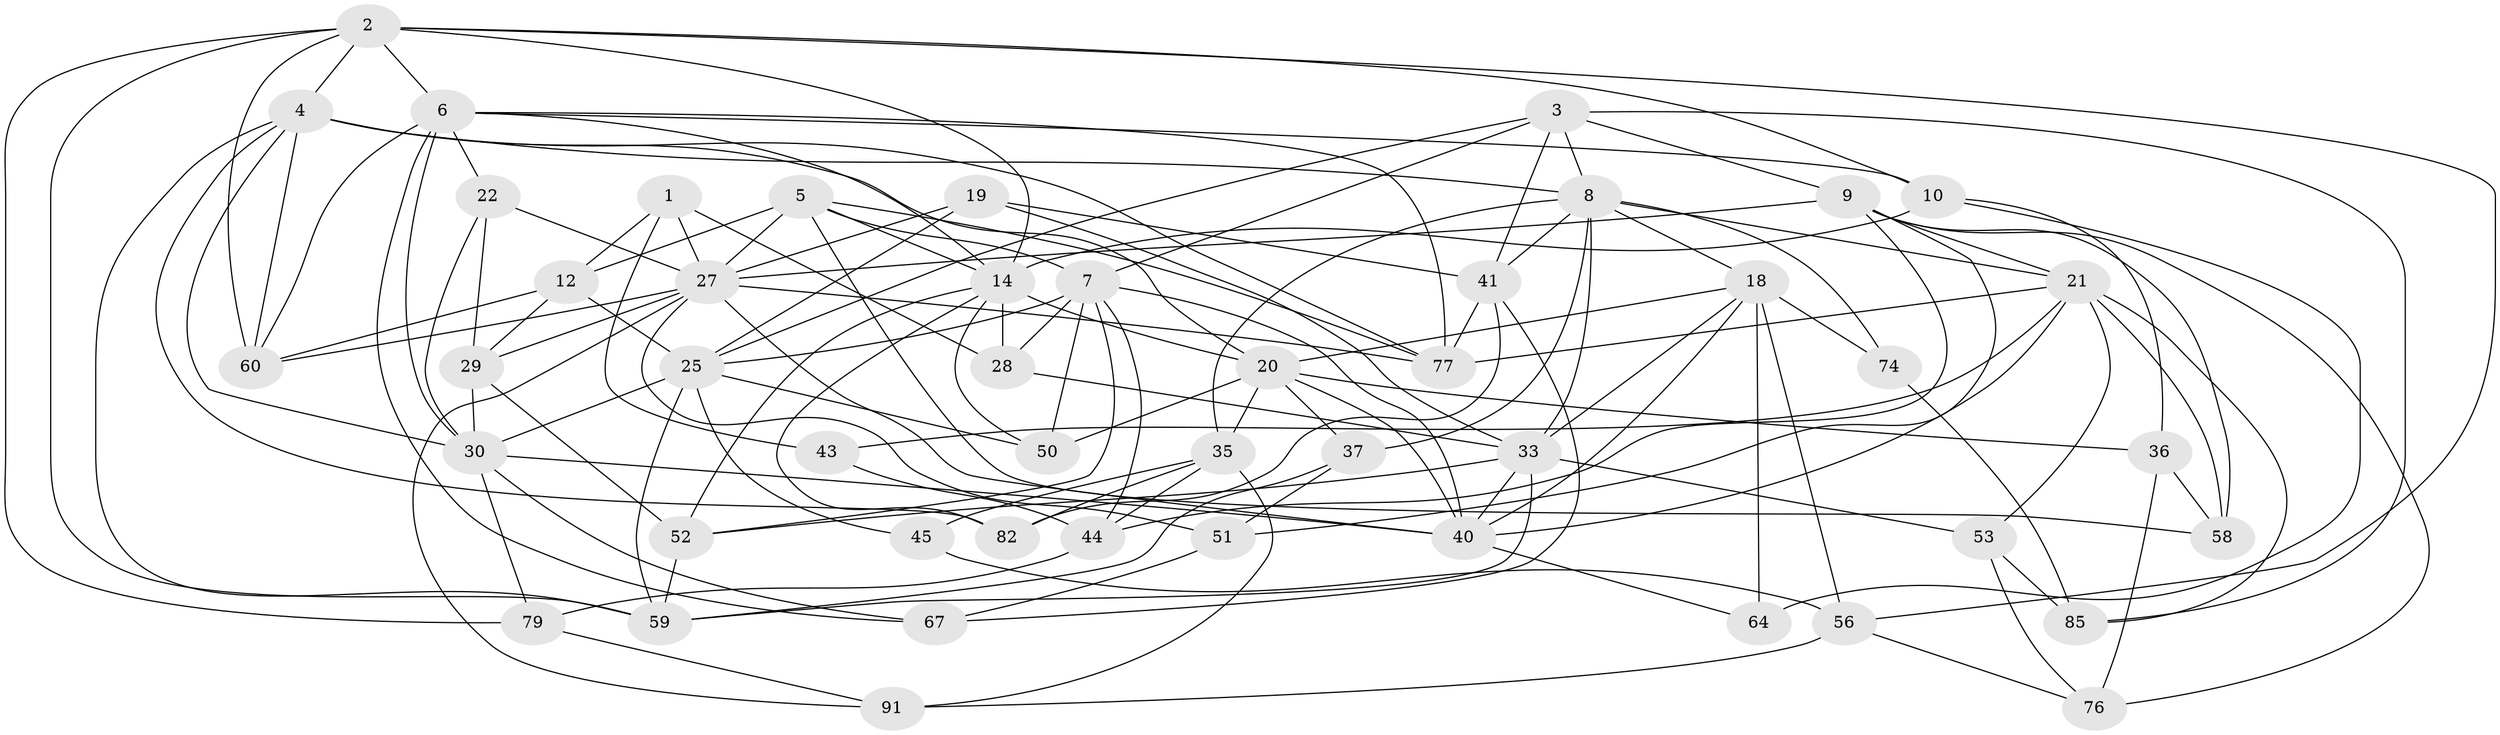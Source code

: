 // original degree distribution, {4: 1.0}
// Generated by graph-tools (version 1.1) at 2025/16/03/09/25 04:16:22]
// undirected, 48 vertices, 135 edges
graph export_dot {
graph [start="1"]
  node [color=gray90,style=filled];
  1;
  2 [super="+46+11"];
  3 [super="+24"];
  4 [super="+72+47"];
  5 [super="+16"];
  6 [super="+26+13"];
  7 [super="+94+15"];
  8 [super="+95+81+17"];
  9 [super="+88+89"];
  10 [super="+90"];
  12 [super="+87"];
  14 [super="+34+39+31"];
  18 [super="+23+49"];
  19;
  20 [super="+42"];
  21 [super="+61"];
  22;
  25 [super="+78+75"];
  27 [super="+32+38+69"];
  28;
  29 [super="+63"];
  30 [super="+48"];
  33 [super="+68"];
  35 [super="+86"];
  36;
  37;
  40 [super="+55"];
  41 [super="+80"];
  43;
  44 [super="+73"];
  45;
  50;
  51;
  52 [super="+70"];
  53;
  56 [super="+57"];
  58;
  59 [super="+93"];
  60 [super="+92"];
  64;
  67;
  74;
  76;
  77 [super="+84"];
  79;
  82;
  85;
  91;
  1 -- 43;
  1 -- 12;
  1 -- 28;
  1 -- 27;
  2 -- 79;
  2 -- 6;
  2 -- 56;
  2 -- 10;
  2 -- 60;
  2 -- 14;
  2 -- 4;
  2 -- 59;
  3 -- 25;
  3 -- 8;
  3 -- 9;
  3 -- 85;
  3 -- 41;
  3 -- 7;
  4 -- 82;
  4 -- 30;
  4 -- 77;
  4 -- 8;
  4 -- 20;
  4 -- 60;
  4 -- 59;
  5 -- 14;
  5 -- 58;
  5 -- 77;
  5 -- 12;
  5 -- 27;
  5 -- 7;
  6 -- 30;
  6 -- 22;
  6 -- 10;
  6 -- 67;
  6 -- 60;
  6 -- 77;
  6 -- 14;
  7 -- 52;
  7 -- 28;
  7 -- 44;
  7 -- 25;
  7 -- 40;
  7 -- 50;
  8 -- 37;
  8 -- 35;
  8 -- 41;
  8 -- 74 [weight=2];
  8 -- 33;
  8 -- 18;
  8 -- 21;
  9 -- 21;
  9 -- 58;
  9 -- 44;
  9 -- 51;
  9 -- 76;
  9 -- 27 [weight=2];
  10 -- 36;
  10 -- 64;
  10 -- 14 [weight=2];
  12 -- 60 [weight=2];
  12 -- 25;
  12 -- 29;
  14 -- 28;
  14 -- 50;
  14 -- 82;
  14 -- 52;
  14 -- 20;
  18 -- 74;
  18 -- 64 [weight=2];
  18 -- 33;
  18 -- 20;
  18 -- 40;
  18 -- 56;
  19 -- 33;
  19 -- 25;
  19 -- 41;
  19 -- 27;
  20 -- 37;
  20 -- 35;
  20 -- 50;
  20 -- 36;
  20 -- 40;
  21 -- 53;
  21 -- 85;
  21 -- 58;
  21 -- 43;
  21 -- 77;
  21 -- 40;
  22 -- 29;
  22 -- 30;
  22 -- 27;
  25 -- 50;
  25 -- 45;
  25 -- 59;
  25 -- 30;
  27 -- 29;
  27 -- 91;
  27 -- 60;
  27 -- 77;
  27 -- 51;
  27 -- 40;
  28 -- 33;
  29 -- 30;
  29 -- 52 [weight=2];
  30 -- 67;
  30 -- 40;
  30 -- 79;
  33 -- 53;
  33 -- 40;
  33 -- 52;
  33 -- 59;
  35 -- 45;
  35 -- 91;
  35 -- 82;
  35 -- 44;
  36 -- 58;
  36 -- 76;
  37 -- 59;
  37 -- 51;
  40 -- 64;
  41 -- 67;
  41 -- 77;
  41 -- 82;
  43 -- 44 [weight=2];
  44 -- 79;
  45 -- 56 [weight=2];
  51 -- 67;
  52 -- 59;
  53 -- 76;
  53 -- 85;
  56 -- 91;
  56 -- 76;
  74 -- 85;
  79 -- 91;
}
